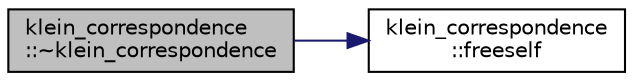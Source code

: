 digraph "klein_correspondence::~klein_correspondence"
{
  edge [fontname="Helvetica",fontsize="10",labelfontname="Helvetica",labelfontsize="10"];
  node [fontname="Helvetica",fontsize="10",shape=record];
  rankdir="LR";
  Node3 [label="klein_correspondence\l::~klein_correspondence",height=0.2,width=0.4,color="black", fillcolor="grey75", style="filled", fontcolor="black"];
  Node3 -> Node4 [color="midnightblue",fontsize="10",style="solid",fontname="Helvetica"];
  Node4 [label="klein_correspondence\l::freeself",height=0.2,width=0.4,color="black", fillcolor="white", style="filled",URL="$d7/d99/classklein__correspondence.html#a4f2fcdff050f5a8f1b19dda0a55ae063"];
}
